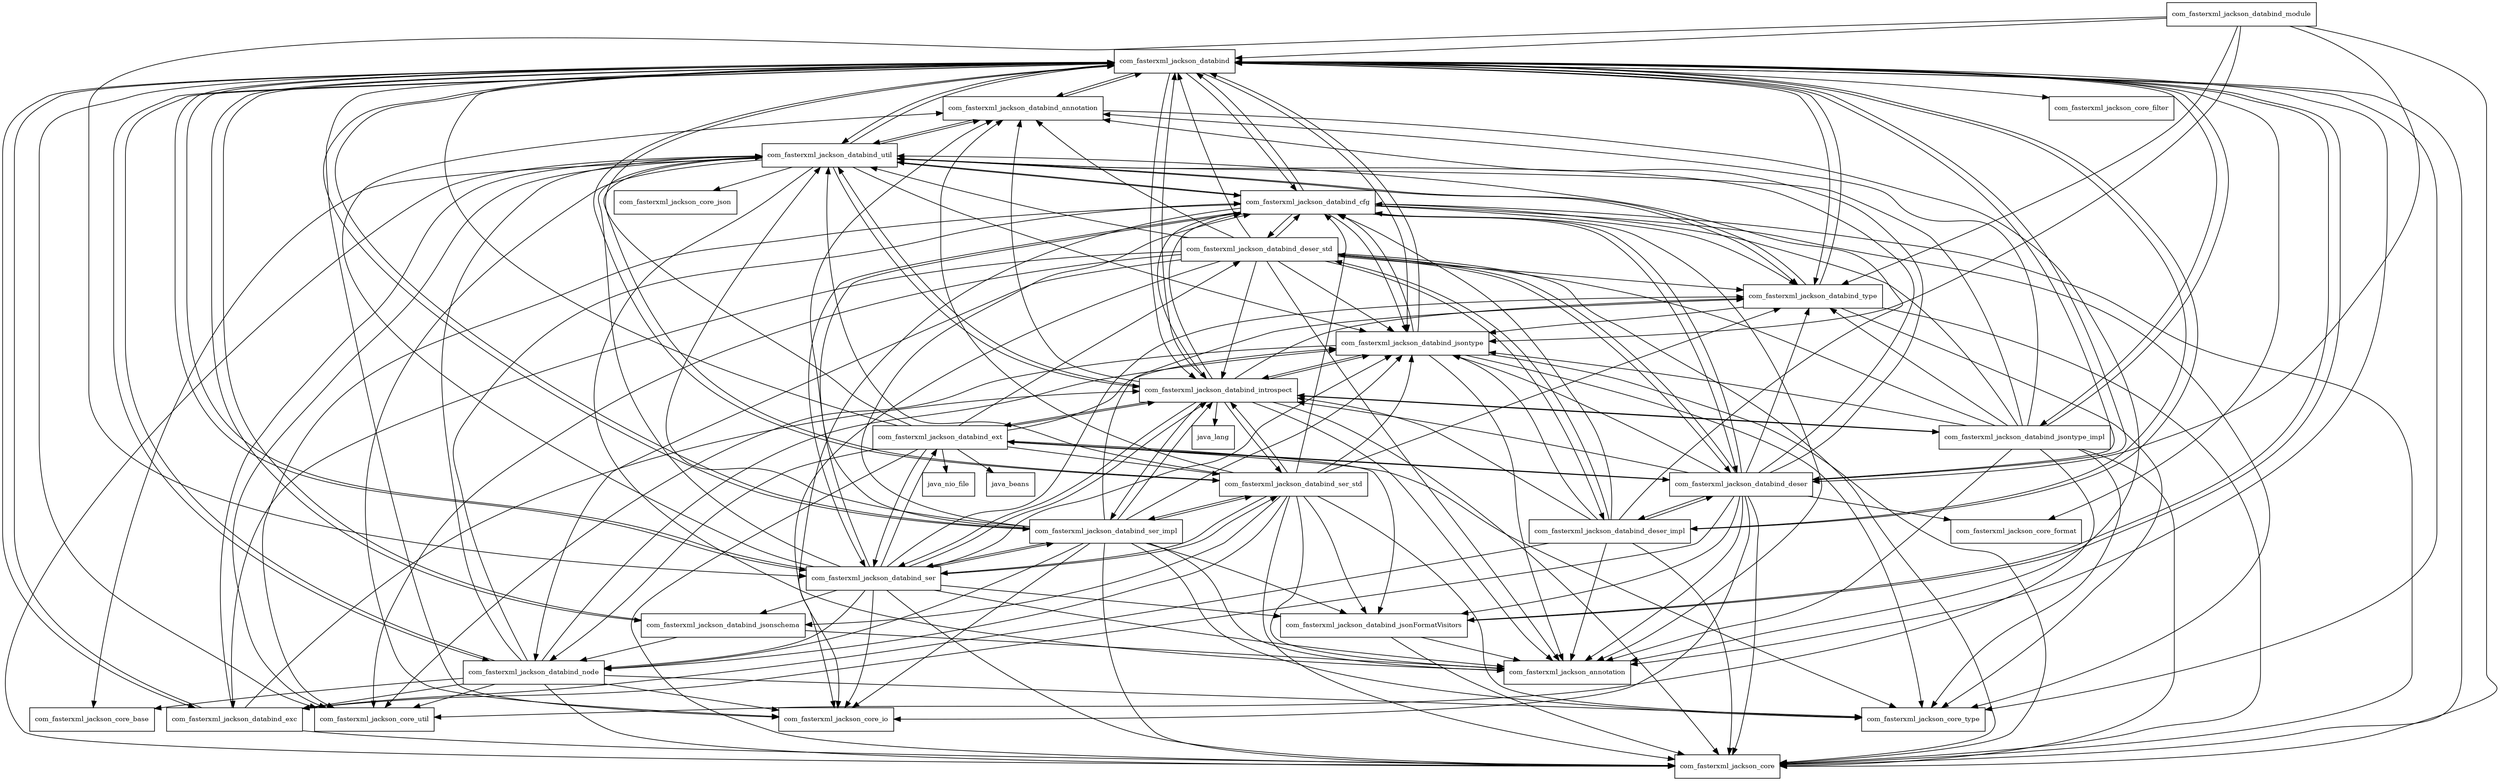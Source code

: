 digraph jackson_databind_2_9_2_package_dependencies {
  node [shape = box, fontsize=10.0];
  com_fasterxml_jackson_databind -> com_fasterxml_jackson_annotation;
  com_fasterxml_jackson_databind -> com_fasterxml_jackson_core;
  com_fasterxml_jackson_databind -> com_fasterxml_jackson_core_filter;
  com_fasterxml_jackson_databind -> com_fasterxml_jackson_core_format;
  com_fasterxml_jackson_databind -> com_fasterxml_jackson_core_io;
  com_fasterxml_jackson_databind -> com_fasterxml_jackson_core_type;
  com_fasterxml_jackson_databind -> com_fasterxml_jackson_core_util;
  com_fasterxml_jackson_databind -> com_fasterxml_jackson_databind_annotation;
  com_fasterxml_jackson_databind -> com_fasterxml_jackson_databind_cfg;
  com_fasterxml_jackson_databind -> com_fasterxml_jackson_databind_deser;
  com_fasterxml_jackson_databind -> com_fasterxml_jackson_databind_deser_impl;
  com_fasterxml_jackson_databind -> com_fasterxml_jackson_databind_exc;
  com_fasterxml_jackson_databind -> com_fasterxml_jackson_databind_introspect;
  com_fasterxml_jackson_databind -> com_fasterxml_jackson_databind_jsonFormatVisitors;
  com_fasterxml_jackson_databind -> com_fasterxml_jackson_databind_jsonschema;
  com_fasterxml_jackson_databind -> com_fasterxml_jackson_databind_jsontype;
  com_fasterxml_jackson_databind -> com_fasterxml_jackson_databind_jsontype_impl;
  com_fasterxml_jackson_databind -> com_fasterxml_jackson_databind_node;
  com_fasterxml_jackson_databind -> com_fasterxml_jackson_databind_ser;
  com_fasterxml_jackson_databind -> com_fasterxml_jackson_databind_ser_impl;
  com_fasterxml_jackson_databind -> com_fasterxml_jackson_databind_ser_std;
  com_fasterxml_jackson_databind -> com_fasterxml_jackson_databind_type;
  com_fasterxml_jackson_databind -> com_fasterxml_jackson_databind_util;
  com_fasterxml_jackson_databind_annotation -> com_fasterxml_jackson_annotation;
  com_fasterxml_jackson_databind_annotation -> com_fasterxml_jackson_databind;
  com_fasterxml_jackson_databind_annotation -> com_fasterxml_jackson_databind_util;
  com_fasterxml_jackson_databind_cfg -> com_fasterxml_jackson_annotation;
  com_fasterxml_jackson_databind_cfg -> com_fasterxml_jackson_core;
  com_fasterxml_jackson_databind_cfg -> com_fasterxml_jackson_core_io;
  com_fasterxml_jackson_databind_cfg -> com_fasterxml_jackson_core_type;
  com_fasterxml_jackson_databind_cfg -> com_fasterxml_jackson_core_util;
  com_fasterxml_jackson_databind_cfg -> com_fasterxml_jackson_databind;
  com_fasterxml_jackson_databind_cfg -> com_fasterxml_jackson_databind_deser;
  com_fasterxml_jackson_databind_cfg -> com_fasterxml_jackson_databind_deser_std;
  com_fasterxml_jackson_databind_cfg -> com_fasterxml_jackson_databind_introspect;
  com_fasterxml_jackson_databind_cfg -> com_fasterxml_jackson_databind_jsontype;
  com_fasterxml_jackson_databind_cfg -> com_fasterxml_jackson_databind_ser;
  com_fasterxml_jackson_databind_cfg -> com_fasterxml_jackson_databind_type;
  com_fasterxml_jackson_databind_cfg -> com_fasterxml_jackson_databind_util;
  com_fasterxml_jackson_databind_deser -> com_fasterxml_jackson_annotation;
  com_fasterxml_jackson_databind_deser -> com_fasterxml_jackson_core;
  com_fasterxml_jackson_databind_deser -> com_fasterxml_jackson_core_format;
  com_fasterxml_jackson_databind_deser -> com_fasterxml_jackson_core_io;
  com_fasterxml_jackson_databind_deser -> com_fasterxml_jackson_databind;
  com_fasterxml_jackson_databind_deser -> com_fasterxml_jackson_databind_annotation;
  com_fasterxml_jackson_databind_deser -> com_fasterxml_jackson_databind_cfg;
  com_fasterxml_jackson_databind_deser -> com_fasterxml_jackson_databind_deser_impl;
  com_fasterxml_jackson_databind_deser -> com_fasterxml_jackson_databind_deser_std;
  com_fasterxml_jackson_databind_deser -> com_fasterxml_jackson_databind_exc;
  com_fasterxml_jackson_databind_deser -> com_fasterxml_jackson_databind_ext;
  com_fasterxml_jackson_databind_deser -> com_fasterxml_jackson_databind_introspect;
  com_fasterxml_jackson_databind_deser -> com_fasterxml_jackson_databind_jsonFormatVisitors;
  com_fasterxml_jackson_databind_deser -> com_fasterxml_jackson_databind_jsontype;
  com_fasterxml_jackson_databind_deser -> com_fasterxml_jackson_databind_type;
  com_fasterxml_jackson_databind_deser -> com_fasterxml_jackson_databind_util;
  com_fasterxml_jackson_databind_deser_impl -> com_fasterxml_jackson_annotation;
  com_fasterxml_jackson_databind_deser_impl -> com_fasterxml_jackson_core;
  com_fasterxml_jackson_databind_deser_impl -> com_fasterxml_jackson_databind;
  com_fasterxml_jackson_databind_deser_impl -> com_fasterxml_jackson_databind_cfg;
  com_fasterxml_jackson_databind_deser_impl -> com_fasterxml_jackson_databind_deser;
  com_fasterxml_jackson_databind_deser_impl -> com_fasterxml_jackson_databind_deser_std;
  com_fasterxml_jackson_databind_deser_impl -> com_fasterxml_jackson_databind_exc;
  com_fasterxml_jackson_databind_deser_impl -> com_fasterxml_jackson_databind_introspect;
  com_fasterxml_jackson_databind_deser_impl -> com_fasterxml_jackson_databind_jsontype;
  com_fasterxml_jackson_databind_deser_impl -> com_fasterxml_jackson_databind_util;
  com_fasterxml_jackson_databind_deser_std -> com_fasterxml_jackson_annotation;
  com_fasterxml_jackson_databind_deser_std -> com_fasterxml_jackson_core;
  com_fasterxml_jackson_databind_deser_std -> com_fasterxml_jackson_core_io;
  com_fasterxml_jackson_databind_deser_std -> com_fasterxml_jackson_core_util;
  com_fasterxml_jackson_databind_deser_std -> com_fasterxml_jackson_databind;
  com_fasterxml_jackson_databind_deser_std -> com_fasterxml_jackson_databind_annotation;
  com_fasterxml_jackson_databind_deser_std -> com_fasterxml_jackson_databind_cfg;
  com_fasterxml_jackson_databind_deser_std -> com_fasterxml_jackson_databind_deser;
  com_fasterxml_jackson_databind_deser_std -> com_fasterxml_jackson_databind_deser_impl;
  com_fasterxml_jackson_databind_deser_std -> com_fasterxml_jackson_databind_exc;
  com_fasterxml_jackson_databind_deser_std -> com_fasterxml_jackson_databind_introspect;
  com_fasterxml_jackson_databind_deser_std -> com_fasterxml_jackson_databind_jsontype;
  com_fasterxml_jackson_databind_deser_std -> com_fasterxml_jackson_databind_node;
  com_fasterxml_jackson_databind_deser_std -> com_fasterxml_jackson_databind_type;
  com_fasterxml_jackson_databind_deser_std -> com_fasterxml_jackson_databind_util;
  com_fasterxml_jackson_databind_exc -> com_fasterxml_jackson_core;
  com_fasterxml_jackson_databind_exc -> com_fasterxml_jackson_databind;
  com_fasterxml_jackson_databind_exc -> com_fasterxml_jackson_databind_introspect;
  com_fasterxml_jackson_databind_exc -> com_fasterxml_jackson_databind_util;
  com_fasterxml_jackson_databind_ext -> com_fasterxml_jackson_core;
  com_fasterxml_jackson_databind_ext -> com_fasterxml_jackson_core_type;
  com_fasterxml_jackson_databind_ext -> com_fasterxml_jackson_databind;
  com_fasterxml_jackson_databind_ext -> com_fasterxml_jackson_databind_deser;
  com_fasterxml_jackson_databind_ext -> com_fasterxml_jackson_databind_deser_std;
  com_fasterxml_jackson_databind_ext -> com_fasterxml_jackson_databind_introspect;
  com_fasterxml_jackson_databind_ext -> com_fasterxml_jackson_databind_jsonFormatVisitors;
  com_fasterxml_jackson_databind_ext -> com_fasterxml_jackson_databind_jsontype;
  com_fasterxml_jackson_databind_ext -> com_fasterxml_jackson_databind_node;
  com_fasterxml_jackson_databind_ext -> com_fasterxml_jackson_databind_ser;
  com_fasterxml_jackson_databind_ext -> com_fasterxml_jackson_databind_ser_std;
  com_fasterxml_jackson_databind_ext -> com_fasterxml_jackson_databind_util;
  com_fasterxml_jackson_databind_ext -> java_beans;
  com_fasterxml_jackson_databind_ext -> java_nio_file;
  com_fasterxml_jackson_databind_introspect -> com_fasterxml_jackson_annotation;
  com_fasterxml_jackson_databind_introspect -> com_fasterxml_jackson_core;
  com_fasterxml_jackson_databind_introspect -> com_fasterxml_jackson_databind;
  com_fasterxml_jackson_databind_introspect -> com_fasterxml_jackson_databind_annotation;
  com_fasterxml_jackson_databind_introspect -> com_fasterxml_jackson_databind_cfg;
  com_fasterxml_jackson_databind_introspect -> com_fasterxml_jackson_databind_ext;
  com_fasterxml_jackson_databind_introspect -> com_fasterxml_jackson_databind_jsontype;
  com_fasterxml_jackson_databind_introspect -> com_fasterxml_jackson_databind_jsontype_impl;
  com_fasterxml_jackson_databind_introspect -> com_fasterxml_jackson_databind_ser;
  com_fasterxml_jackson_databind_introspect -> com_fasterxml_jackson_databind_ser_impl;
  com_fasterxml_jackson_databind_introspect -> com_fasterxml_jackson_databind_ser_std;
  com_fasterxml_jackson_databind_introspect -> com_fasterxml_jackson_databind_type;
  com_fasterxml_jackson_databind_introspect -> com_fasterxml_jackson_databind_util;
  com_fasterxml_jackson_databind_introspect -> java_lang;
  com_fasterxml_jackson_databind_jsonFormatVisitors -> com_fasterxml_jackson_annotation;
  com_fasterxml_jackson_databind_jsonFormatVisitors -> com_fasterxml_jackson_core;
  com_fasterxml_jackson_databind_jsonFormatVisitors -> com_fasterxml_jackson_databind;
  com_fasterxml_jackson_databind_jsonschema -> com_fasterxml_jackson_annotation;
  com_fasterxml_jackson_databind_jsonschema -> com_fasterxml_jackson_databind;
  com_fasterxml_jackson_databind_jsonschema -> com_fasterxml_jackson_databind_node;
  com_fasterxml_jackson_databind_jsontype -> com_fasterxml_jackson_annotation;
  com_fasterxml_jackson_databind_jsontype -> com_fasterxml_jackson_core;
  com_fasterxml_jackson_databind_jsontype -> com_fasterxml_jackson_core_type;
  com_fasterxml_jackson_databind_jsontype -> com_fasterxml_jackson_core_util;
  com_fasterxml_jackson_databind_jsontype -> com_fasterxml_jackson_databind;
  com_fasterxml_jackson_databind_jsontype -> com_fasterxml_jackson_databind_cfg;
  com_fasterxml_jackson_databind_jsontype -> com_fasterxml_jackson_databind_introspect;
  com_fasterxml_jackson_databind_jsontype_impl -> com_fasterxml_jackson_annotation;
  com_fasterxml_jackson_databind_jsontype_impl -> com_fasterxml_jackson_core;
  com_fasterxml_jackson_databind_jsontype_impl -> com_fasterxml_jackson_core_type;
  com_fasterxml_jackson_databind_jsontype_impl -> com_fasterxml_jackson_core_util;
  com_fasterxml_jackson_databind_jsontype_impl -> com_fasterxml_jackson_databind;
  com_fasterxml_jackson_databind_jsontype_impl -> com_fasterxml_jackson_databind_annotation;
  com_fasterxml_jackson_databind_jsontype_impl -> com_fasterxml_jackson_databind_cfg;
  com_fasterxml_jackson_databind_jsontype_impl -> com_fasterxml_jackson_databind_deser_std;
  com_fasterxml_jackson_databind_jsontype_impl -> com_fasterxml_jackson_databind_introspect;
  com_fasterxml_jackson_databind_jsontype_impl -> com_fasterxml_jackson_databind_jsontype;
  com_fasterxml_jackson_databind_jsontype_impl -> com_fasterxml_jackson_databind_type;
  com_fasterxml_jackson_databind_jsontype_impl -> com_fasterxml_jackson_databind_util;
  com_fasterxml_jackson_databind_module -> com_fasterxml_jackson_core;
  com_fasterxml_jackson_databind_module -> com_fasterxml_jackson_databind;
  com_fasterxml_jackson_databind_module -> com_fasterxml_jackson_databind_deser;
  com_fasterxml_jackson_databind_module -> com_fasterxml_jackson_databind_jsontype;
  com_fasterxml_jackson_databind_module -> com_fasterxml_jackson_databind_ser;
  com_fasterxml_jackson_databind_module -> com_fasterxml_jackson_databind_type;
  com_fasterxml_jackson_databind_node -> com_fasterxml_jackson_core;
  com_fasterxml_jackson_databind_node -> com_fasterxml_jackson_core_base;
  com_fasterxml_jackson_databind_node -> com_fasterxml_jackson_core_io;
  com_fasterxml_jackson_databind_node -> com_fasterxml_jackson_core_type;
  com_fasterxml_jackson_databind_node -> com_fasterxml_jackson_core_util;
  com_fasterxml_jackson_databind_node -> com_fasterxml_jackson_databind;
  com_fasterxml_jackson_databind_node -> com_fasterxml_jackson_databind_cfg;
  com_fasterxml_jackson_databind_node -> com_fasterxml_jackson_databind_exc;
  com_fasterxml_jackson_databind_node -> com_fasterxml_jackson_databind_jsontype;
  com_fasterxml_jackson_databind_node -> com_fasterxml_jackson_databind_util;
  com_fasterxml_jackson_databind_ser -> com_fasterxml_jackson_annotation;
  com_fasterxml_jackson_databind_ser -> com_fasterxml_jackson_core;
  com_fasterxml_jackson_databind_ser -> com_fasterxml_jackson_core_io;
  com_fasterxml_jackson_databind_ser -> com_fasterxml_jackson_databind;
  com_fasterxml_jackson_databind_ser -> com_fasterxml_jackson_databind_annotation;
  com_fasterxml_jackson_databind_ser -> com_fasterxml_jackson_databind_cfg;
  com_fasterxml_jackson_databind_ser -> com_fasterxml_jackson_databind_ext;
  com_fasterxml_jackson_databind_ser -> com_fasterxml_jackson_databind_introspect;
  com_fasterxml_jackson_databind_ser -> com_fasterxml_jackson_databind_jsonFormatVisitors;
  com_fasterxml_jackson_databind_ser -> com_fasterxml_jackson_databind_jsonschema;
  com_fasterxml_jackson_databind_ser -> com_fasterxml_jackson_databind_jsontype;
  com_fasterxml_jackson_databind_ser -> com_fasterxml_jackson_databind_node;
  com_fasterxml_jackson_databind_ser -> com_fasterxml_jackson_databind_ser_impl;
  com_fasterxml_jackson_databind_ser -> com_fasterxml_jackson_databind_ser_std;
  com_fasterxml_jackson_databind_ser -> com_fasterxml_jackson_databind_type;
  com_fasterxml_jackson_databind_ser -> com_fasterxml_jackson_databind_util;
  com_fasterxml_jackson_databind_ser_impl -> com_fasterxml_jackson_annotation;
  com_fasterxml_jackson_databind_ser_impl -> com_fasterxml_jackson_core;
  com_fasterxml_jackson_databind_ser_impl -> com_fasterxml_jackson_core_io;
  com_fasterxml_jackson_databind_ser_impl -> com_fasterxml_jackson_core_type;
  com_fasterxml_jackson_databind_ser_impl -> com_fasterxml_jackson_databind;
  com_fasterxml_jackson_databind_ser_impl -> com_fasterxml_jackson_databind_annotation;
  com_fasterxml_jackson_databind_ser_impl -> com_fasterxml_jackson_databind_cfg;
  com_fasterxml_jackson_databind_ser_impl -> com_fasterxml_jackson_databind_introspect;
  com_fasterxml_jackson_databind_ser_impl -> com_fasterxml_jackson_databind_jsonFormatVisitors;
  com_fasterxml_jackson_databind_ser_impl -> com_fasterxml_jackson_databind_jsontype;
  com_fasterxml_jackson_databind_ser_impl -> com_fasterxml_jackson_databind_node;
  com_fasterxml_jackson_databind_ser_impl -> com_fasterxml_jackson_databind_ser;
  com_fasterxml_jackson_databind_ser_impl -> com_fasterxml_jackson_databind_ser_std;
  com_fasterxml_jackson_databind_ser_impl -> com_fasterxml_jackson_databind_type;
  com_fasterxml_jackson_databind_ser_impl -> com_fasterxml_jackson_databind_util;
  com_fasterxml_jackson_databind_ser_std -> com_fasterxml_jackson_annotation;
  com_fasterxml_jackson_databind_ser_std -> com_fasterxml_jackson_core;
  com_fasterxml_jackson_databind_ser_std -> com_fasterxml_jackson_core_type;
  com_fasterxml_jackson_databind_ser_std -> com_fasterxml_jackson_databind;
  com_fasterxml_jackson_databind_ser_std -> com_fasterxml_jackson_databind_annotation;
  com_fasterxml_jackson_databind_ser_std -> com_fasterxml_jackson_databind_cfg;
  com_fasterxml_jackson_databind_ser_std -> com_fasterxml_jackson_databind_introspect;
  com_fasterxml_jackson_databind_ser_std -> com_fasterxml_jackson_databind_jsonFormatVisitors;
  com_fasterxml_jackson_databind_ser_std -> com_fasterxml_jackson_databind_jsonschema;
  com_fasterxml_jackson_databind_ser_std -> com_fasterxml_jackson_databind_jsontype;
  com_fasterxml_jackson_databind_ser_std -> com_fasterxml_jackson_databind_node;
  com_fasterxml_jackson_databind_ser_std -> com_fasterxml_jackson_databind_ser;
  com_fasterxml_jackson_databind_ser_std -> com_fasterxml_jackson_databind_ser_impl;
  com_fasterxml_jackson_databind_ser_std -> com_fasterxml_jackson_databind_type;
  com_fasterxml_jackson_databind_ser_std -> com_fasterxml_jackson_databind_util;
  com_fasterxml_jackson_databind_type -> com_fasterxml_jackson_core;
  com_fasterxml_jackson_databind_type -> com_fasterxml_jackson_core_type;
  com_fasterxml_jackson_databind_type -> com_fasterxml_jackson_databind;
  com_fasterxml_jackson_databind_type -> com_fasterxml_jackson_databind_jsontype;
  com_fasterxml_jackson_databind_type -> com_fasterxml_jackson_databind_util;
  com_fasterxml_jackson_databind_util -> com_fasterxml_jackson_annotation;
  com_fasterxml_jackson_databind_util -> com_fasterxml_jackson_core;
  com_fasterxml_jackson_databind_util -> com_fasterxml_jackson_core_base;
  com_fasterxml_jackson_databind_util -> com_fasterxml_jackson_core_io;
  com_fasterxml_jackson_databind_util -> com_fasterxml_jackson_core_json;
  com_fasterxml_jackson_databind_util -> com_fasterxml_jackson_core_util;
  com_fasterxml_jackson_databind_util -> com_fasterxml_jackson_databind;
  com_fasterxml_jackson_databind_util -> com_fasterxml_jackson_databind_annotation;
  com_fasterxml_jackson_databind_util -> com_fasterxml_jackson_databind_cfg;
  com_fasterxml_jackson_databind_util -> com_fasterxml_jackson_databind_introspect;
  com_fasterxml_jackson_databind_util -> com_fasterxml_jackson_databind_jsontype;
  com_fasterxml_jackson_databind_util -> com_fasterxml_jackson_databind_type;
}

